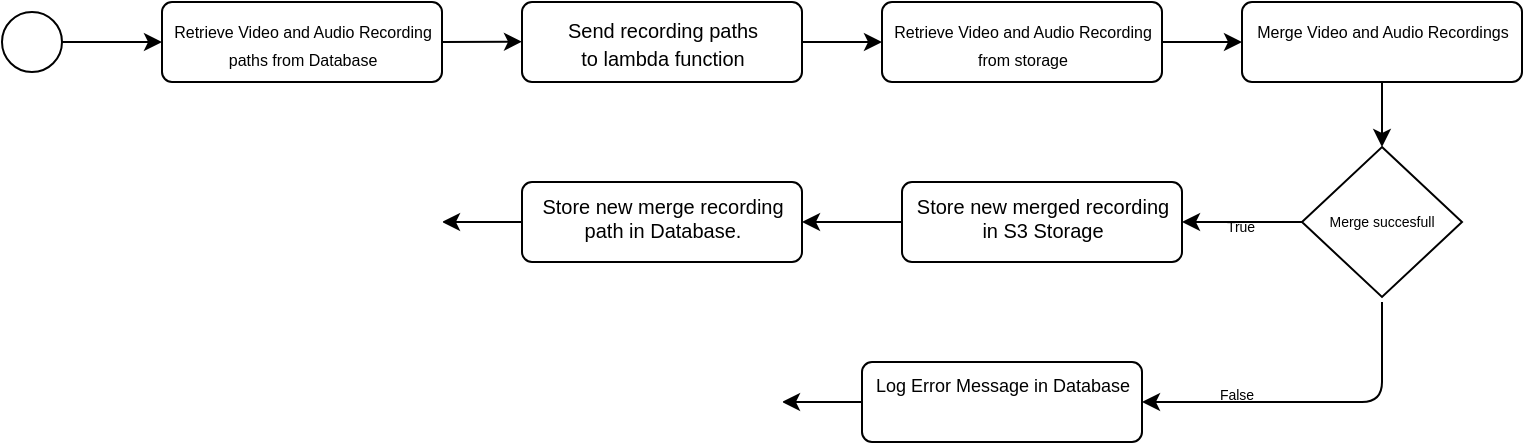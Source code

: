 <mxfile>
    <diagram id="PIU6XlMAuH3VLird8o2V" name="Page-1">
        <mxGraphModel dx="920" dy="815" grid="1" gridSize="10" guides="1" tooltips="1" connect="1" arrows="1" fold="1" page="1" pageScale="1" pageWidth="850" pageHeight="1100" math="0" shadow="0">
            <root>
                <mxCell id="0"/>
                <mxCell id="1" parent="0"/>
                <mxCell id="2" style="edgeStyle=none;html=1;exitX=1;exitY=0.5;exitDx=0;exitDy=0;" edge="1" parent="1" target="4">
                    <mxGeometry relative="1" as="geometry">
                        <mxPoint x="110.0" y="260" as="sourcePoint"/>
                    </mxGeometry>
                </mxCell>
                <mxCell id="3" style="edgeStyle=none;html=1;exitX=1;exitY=0.5;exitDx=0;exitDy=0;entryX=0;entryY=0.498;entryDx=0;entryDy=0;entryPerimeter=0;" edge="1" parent="1" source="4">
                    <mxGeometry relative="1" as="geometry">
                        <mxPoint x="340" y="259.82" as="targetPoint"/>
                    </mxGeometry>
                </mxCell>
                <mxCell id="4" value="&lt;font style=&quot;font-size: 8px&quot;&gt;Retrieve Video and Audio Recording &lt;br&gt;paths from Database&lt;/font&gt;" style="html=1;align=center;verticalAlign=top;rounded=1;absoluteArcSize=1;arcSize=10;dashed=0;fillColor=none;" vertex="1" parent="1">
                    <mxGeometry x="160" y="240" width="140" height="40" as="geometry"/>
                </mxCell>
                <mxCell id="6" value="&lt;font style=&quot;font-size: 10px&quot;&gt;Send recording paths &lt;br&gt;to lambda function&lt;/font&gt;" style="html=1;align=center;verticalAlign=top;rounded=1;absoluteArcSize=1;arcSize=10;dashed=0;fillColor=none;" vertex="1" parent="1">
                    <mxGeometry x="340" y="240" width="140" height="40" as="geometry"/>
                </mxCell>
                <mxCell id="8" value="" style="edgeStyle=none;html=1;exitX=1;exitY=0.5;exitDx=0;exitDy=0;entryX=0;entryY=0.5;entryDx=0;entryDy=0;" edge="1" parent="1" source="6" target="28">
                    <mxGeometry relative="1" as="geometry">
                        <mxPoint x="490" y="260" as="sourcePoint"/>
                        <mxPoint x="520" y="260" as="targetPoint"/>
                    </mxGeometry>
                </mxCell>
                <mxCell id="12" style="edgeStyle=none;html=1;exitX=0;exitY=0.5;exitDx=0;exitDy=0;fontSize=7;" edge="1" parent="1" source="16">
                    <mxGeometry relative="1" as="geometry">
                        <mxPoint x="670" y="350" as="targetPoint"/>
                        <Array as="points"/>
                    </mxGeometry>
                </mxCell>
                <mxCell id="13" value="True" style="edgeLabel;html=1;align=center;verticalAlign=middle;resizable=0;points=[];fontSize=7;labelBackgroundColor=none;" vertex="1" connectable="0" parent="12">
                    <mxGeometry x="0.045" y="3" relative="1" as="geometry">
                        <mxPoint as="offset"/>
                    </mxGeometry>
                </mxCell>
                <mxCell id="14" style="edgeStyle=none;html=1;fontSize=7;" edge="1" parent="1">
                    <mxGeometry relative="1" as="geometry">
                        <mxPoint x="650" y="440" as="targetPoint"/>
                        <Array as="points">
                            <mxPoint x="770" y="440"/>
                        </Array>
                        <mxPoint x="770" y="390" as="sourcePoint"/>
                    </mxGeometry>
                </mxCell>
                <mxCell id="15" value="False" style="edgeLabel;html=1;align=center;verticalAlign=middle;resizable=0;points=[];fontSize=7;labelBackgroundColor=none;" vertex="1" connectable="0" parent="14">
                    <mxGeometry x="0.447" y="-3" relative="1" as="geometry">
                        <mxPoint as="offset"/>
                    </mxGeometry>
                </mxCell>
                <mxCell id="16" value="Merge succesfull" style="rhombus;fillColor=none;fontSize=7;" vertex="1" parent="1">
                    <mxGeometry x="730" y="312.5" width="80" height="75" as="geometry"/>
                </mxCell>
                <mxCell id="17" style="edgeStyle=none;html=1;exitX=0;exitY=0.5;exitDx=0;exitDy=0;entryX=1;entryY=0.5;entryDx=0;entryDy=0;fontSize=9;" edge="1" parent="1" source="18" target="21">
                    <mxGeometry relative="1" as="geometry"/>
                </mxCell>
                <mxCell id="18" value="&lt;font style=&quot;font-size: 9px&quot;&gt;Log Error Message in Database&lt;/font&gt;" style="html=1;align=center;verticalAlign=top;rounded=1;absoluteArcSize=1;arcSize=10;dashed=0;fontSize=7;fillColor=none;" vertex="1" parent="1">
                    <mxGeometry x="510" y="420" width="140" height="40" as="geometry"/>
                </mxCell>
                <mxCell id="19" style="edgeStyle=none;html=1;exitX=0;exitY=0.5;exitDx=0;exitDy=0;fontSize=9;entryX=1;entryY=0.5;entryDx=0;entryDy=0;" edge="1" parent="1" source="20" target="23">
                    <mxGeometry relative="1" as="geometry">
                        <mxPoint x="440" y="350.2" as="targetPoint"/>
                    </mxGeometry>
                </mxCell>
                <mxCell id="20" value="&lt;font size=&quot;1&quot;&gt;Store new merged recording&lt;br&gt;in S3 Storage&lt;br&gt;&lt;/font&gt;" style="html=1;align=center;verticalAlign=top;rounded=1;absoluteArcSize=1;arcSize=10;dashed=0;fontSize=7;fillColor=none;" vertex="1" parent="1">
                    <mxGeometry x="530" y="330" width="140" height="40" as="geometry"/>
                </mxCell>
                <mxCell id="21" value="" style="ellipse;html=1;shape=endState;fillColor=#FFFFFF;strokeColor=#FFFFFF;fontSize=9;" vertex="1" parent="1">
                    <mxGeometry x="440" y="425" width="30" height="30" as="geometry"/>
                </mxCell>
                <mxCell id="22" style="edgeStyle=none;html=1;exitX=0;exitY=0.5;exitDx=0;exitDy=0;entryX=1;entryY=0.5;entryDx=0;entryDy=0;fontSize=9;" edge="1" parent="1" source="23">
                    <mxGeometry relative="1" as="geometry">
                        <mxPoint x="300" y="350" as="targetPoint"/>
                    </mxGeometry>
                </mxCell>
                <mxCell id="23" value="&lt;font style=&quot;font-size: 10px&quot;&gt;&lt;font style=&quot;font-size: 10px&quot;&gt;Store new merge recording&lt;br&gt;&lt;/font&gt;path in Database.&lt;br&gt;&lt;/font&gt;" style="html=1;align=center;verticalAlign=top;rounded=1;absoluteArcSize=1;arcSize=10;dashed=0;fontSize=7;fillColor=none;" vertex="1" parent="1">
                    <mxGeometry x="340" y="330" width="140" height="40" as="geometry"/>
                </mxCell>
                <mxCell id="26" value="" style="ellipse;html=1;shape=endState;fillColor=#FFFFFF;strokeColor=#FFFFFF;fontSize=9;" vertex="1" parent="1">
                    <mxGeometry x="270" y="335" width="30" height="30" as="geometry"/>
                </mxCell>
                <mxCell id="27" value="" style="ellipse;fillColor=#ffffff;strokeColor=#000000;labelBackgroundColor=none;fontSize=9;" vertex="1" parent="1">
                    <mxGeometry x="80" y="245" width="30" height="30" as="geometry"/>
                </mxCell>
                <mxCell id="30" style="edgeStyle=none;html=1;exitX=1;exitY=0.5;exitDx=0;exitDy=0;entryX=0;entryY=0.5;entryDx=0;entryDy=0;fontSize=10;" edge="1" parent="1" source="28" target="29">
                    <mxGeometry relative="1" as="geometry"/>
                </mxCell>
                <mxCell id="28" value="&lt;font style=&quot;font-size: 8px&quot;&gt;Retrieve Video and Audio Recording &lt;br&gt;from storage&lt;br&gt;&lt;/font&gt;" style="html=1;align=center;verticalAlign=top;rounded=1;absoluteArcSize=1;arcSize=10;dashed=0;fillColor=none;" vertex="1" parent="1">
                    <mxGeometry x="520" y="240" width="140" height="40" as="geometry"/>
                </mxCell>
                <mxCell id="31" style="edgeStyle=none;html=1;exitX=0.5;exitY=1;exitDx=0;exitDy=0;entryX=0.5;entryY=0;entryDx=0;entryDy=0;fontSize=10;" edge="1" parent="1" source="29" target="16">
                    <mxGeometry relative="1" as="geometry"/>
                </mxCell>
                <mxCell id="29" value="&lt;font style=&quot;font-size: 8px&quot;&gt;Merge Video and Audio Recordings&lt;br&gt;&lt;/font&gt;" style="html=1;align=center;verticalAlign=top;rounded=1;absoluteArcSize=1;arcSize=10;dashed=0;fillColor=none;" vertex="1" parent="1">
                    <mxGeometry x="700" y="240" width="140" height="40" as="geometry"/>
                </mxCell>
            </root>
        </mxGraphModel>
    </diagram>
</mxfile>